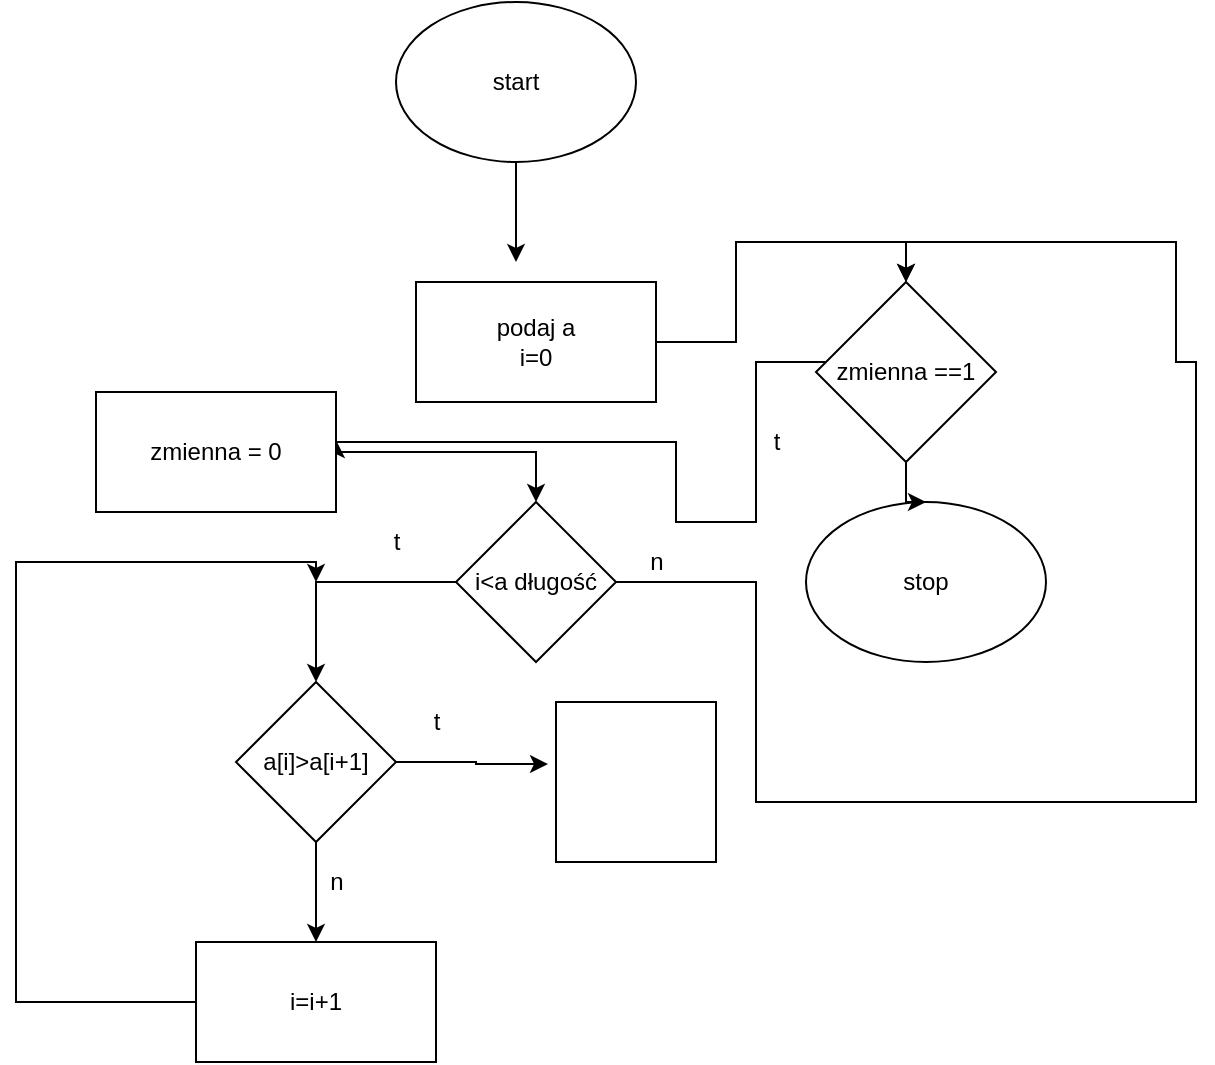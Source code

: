 <mxfile version="21.0.2" type="github">
  <diagram id="C5RBs43oDa-KdzZeNtuy" name="Page-1">
    <mxGraphModel dx="1434" dy="739" grid="1" gridSize="10" guides="1" tooltips="1" connect="1" arrows="1" fold="1" page="1" pageScale="1" pageWidth="827" pageHeight="1169" math="0" shadow="0">
      <root>
        <mxCell id="WIyWlLk6GJQsqaUBKTNV-0" />
        <mxCell id="WIyWlLk6GJQsqaUBKTNV-1" parent="WIyWlLk6GJQsqaUBKTNV-0" />
        <mxCell id="FHOsaMbQxQarzF194Whr-1" style="edgeStyle=orthogonalEdgeStyle;rounded=0;orthogonalLoop=1;jettySize=auto;html=1;" edge="1" parent="WIyWlLk6GJQsqaUBKTNV-1" source="FHOsaMbQxQarzF194Whr-0">
          <mxGeometry relative="1" as="geometry">
            <mxPoint x="390" y="220" as="targetPoint" />
          </mxGeometry>
        </mxCell>
        <mxCell id="FHOsaMbQxQarzF194Whr-0" value="start" style="ellipse;whiteSpace=wrap;html=1;" vertex="1" parent="WIyWlLk6GJQsqaUBKTNV-1">
          <mxGeometry x="330" y="90" width="120" height="80" as="geometry" />
        </mxCell>
        <mxCell id="FHOsaMbQxQarzF194Whr-18" style="edgeStyle=orthogonalEdgeStyle;rounded=0;orthogonalLoop=1;jettySize=auto;html=1;entryX=0.5;entryY=0;entryDx=0;entryDy=0;" edge="1" parent="WIyWlLk6GJQsqaUBKTNV-1" source="FHOsaMbQxQarzF194Whr-2" target="FHOsaMbQxQarzF194Whr-17">
          <mxGeometry relative="1" as="geometry" />
        </mxCell>
        <mxCell id="FHOsaMbQxQarzF194Whr-2" value="&lt;div&gt;podaj a&lt;/div&gt;&lt;div&gt;i=0&lt;br&gt;&lt;/div&gt;" style="rounded=0;whiteSpace=wrap;html=1;" vertex="1" parent="WIyWlLk6GJQsqaUBKTNV-1">
          <mxGeometry x="340" y="230" width="120" height="60" as="geometry" />
        </mxCell>
        <mxCell id="FHOsaMbQxQarzF194Whr-5" style="edgeStyle=orthogonalEdgeStyle;rounded=0;orthogonalLoop=1;jettySize=auto;html=1;" edge="1" parent="WIyWlLk6GJQsqaUBKTNV-1" source="FHOsaMbQxQarzF194Whr-3">
          <mxGeometry relative="1" as="geometry">
            <mxPoint x="290" y="430" as="targetPoint" />
            <Array as="points">
              <mxPoint x="290" y="380" />
            </Array>
          </mxGeometry>
        </mxCell>
        <mxCell id="FHOsaMbQxQarzF194Whr-22" style="edgeStyle=orthogonalEdgeStyle;rounded=0;orthogonalLoop=1;jettySize=auto;html=1;entryX=0.5;entryY=0;entryDx=0;entryDy=0;" edge="1" parent="WIyWlLk6GJQsqaUBKTNV-1" source="FHOsaMbQxQarzF194Whr-3" target="FHOsaMbQxQarzF194Whr-17">
          <mxGeometry relative="1" as="geometry">
            <mxPoint x="710" y="210" as="targetPoint" />
            <Array as="points">
              <mxPoint x="510" y="380" />
              <mxPoint x="510" y="490" />
              <mxPoint x="730" y="490" />
              <mxPoint x="730" y="270" />
              <mxPoint x="720" y="270" />
              <mxPoint x="720" y="210" />
              <mxPoint x="585" y="210" />
            </Array>
          </mxGeometry>
        </mxCell>
        <mxCell id="FHOsaMbQxQarzF194Whr-3" value="i&amp;lt;a długość " style="rhombus;whiteSpace=wrap;html=1;" vertex="1" parent="WIyWlLk6GJQsqaUBKTNV-1">
          <mxGeometry x="360" y="340" width="80" height="80" as="geometry" />
        </mxCell>
        <mxCell id="FHOsaMbQxQarzF194Whr-6" value="t" style="text;html=1;align=center;verticalAlign=middle;resizable=0;points=[];autosize=1;strokeColor=none;fillColor=none;" vertex="1" parent="WIyWlLk6GJQsqaUBKTNV-1">
          <mxGeometry x="315" y="345" width="30" height="30" as="geometry" />
        </mxCell>
        <mxCell id="FHOsaMbQxQarzF194Whr-8" style="edgeStyle=orthogonalEdgeStyle;rounded=0;orthogonalLoop=1;jettySize=auto;html=1;entryX=0.5;entryY=0;entryDx=0;entryDy=0;" edge="1" parent="WIyWlLk6GJQsqaUBKTNV-1" source="FHOsaMbQxQarzF194Whr-7" target="FHOsaMbQxQarzF194Whr-9">
          <mxGeometry relative="1" as="geometry">
            <mxPoint x="290" y="550" as="targetPoint" />
          </mxGeometry>
        </mxCell>
        <mxCell id="FHOsaMbQxQarzF194Whr-13" style="edgeStyle=orthogonalEdgeStyle;rounded=0;orthogonalLoop=1;jettySize=auto;html=1;entryX=-0.05;entryY=0.388;entryDx=0;entryDy=0;entryPerimeter=0;" edge="1" parent="WIyWlLk6GJQsqaUBKTNV-1" source="FHOsaMbQxQarzF194Whr-7" target="FHOsaMbQxQarzF194Whr-16">
          <mxGeometry relative="1" as="geometry">
            <mxPoint x="390" y="470" as="targetPoint" />
          </mxGeometry>
        </mxCell>
        <mxCell id="FHOsaMbQxQarzF194Whr-7" value="a[i]&amp;gt;a[i+1]" style="rhombus;whiteSpace=wrap;html=1;" vertex="1" parent="WIyWlLk6GJQsqaUBKTNV-1">
          <mxGeometry x="250" y="430" width="80" height="80" as="geometry" />
        </mxCell>
        <mxCell id="FHOsaMbQxQarzF194Whr-10" style="edgeStyle=orthogonalEdgeStyle;rounded=0;orthogonalLoop=1;jettySize=auto;html=1;" edge="1" parent="WIyWlLk6GJQsqaUBKTNV-1" source="FHOsaMbQxQarzF194Whr-9">
          <mxGeometry relative="1" as="geometry">
            <mxPoint x="290" y="380" as="targetPoint" />
            <Array as="points">
              <mxPoint x="140" y="590" />
              <mxPoint x="140" y="370" />
            </Array>
          </mxGeometry>
        </mxCell>
        <mxCell id="FHOsaMbQxQarzF194Whr-9" value="i=i+1" style="rounded=0;whiteSpace=wrap;html=1;" vertex="1" parent="WIyWlLk6GJQsqaUBKTNV-1">
          <mxGeometry x="230" y="560" width="120" height="60" as="geometry" />
        </mxCell>
        <mxCell id="FHOsaMbQxQarzF194Whr-11" value="stop" style="ellipse;whiteSpace=wrap;html=1;" vertex="1" parent="WIyWlLk6GJQsqaUBKTNV-1">
          <mxGeometry x="535" y="340" width="120" height="80" as="geometry" />
        </mxCell>
        <mxCell id="FHOsaMbQxQarzF194Whr-14" value="t" style="text;html=1;align=center;verticalAlign=middle;resizable=0;points=[];autosize=1;strokeColor=none;fillColor=none;" vertex="1" parent="WIyWlLk6GJQsqaUBKTNV-1">
          <mxGeometry x="335" y="435" width="30" height="30" as="geometry" />
        </mxCell>
        <mxCell id="FHOsaMbQxQarzF194Whr-15" value="n" style="text;html=1;align=center;verticalAlign=middle;resizable=0;points=[];autosize=1;strokeColor=none;fillColor=none;" vertex="1" parent="WIyWlLk6GJQsqaUBKTNV-1">
          <mxGeometry x="285" y="515" width="30" height="30" as="geometry" />
        </mxCell>
        <mxCell id="FHOsaMbQxQarzF194Whr-16" value="" style="whiteSpace=wrap;html=1;aspect=fixed;" vertex="1" parent="WIyWlLk6GJQsqaUBKTNV-1">
          <mxGeometry x="410" y="440" width="80" height="80" as="geometry" />
        </mxCell>
        <mxCell id="FHOsaMbQxQarzF194Whr-19" style="edgeStyle=orthogonalEdgeStyle;rounded=0;orthogonalLoop=1;jettySize=auto;html=1;entryX=1;entryY=0.4;entryDx=0;entryDy=0;entryPerimeter=0;" edge="1" parent="WIyWlLk6GJQsqaUBKTNV-1" source="FHOsaMbQxQarzF194Whr-17" target="FHOsaMbQxQarzF194Whr-24">
          <mxGeometry relative="1" as="geometry">
            <mxPoint x="400" y="310" as="targetPoint" />
            <Array as="points">
              <mxPoint x="510" y="270" />
              <mxPoint x="510" y="350" />
              <mxPoint x="470" y="350" />
              <mxPoint x="470" y="310" />
            </Array>
          </mxGeometry>
        </mxCell>
        <mxCell id="FHOsaMbQxQarzF194Whr-21" style="edgeStyle=orthogonalEdgeStyle;rounded=0;orthogonalLoop=1;jettySize=auto;html=1;" edge="1" parent="WIyWlLk6GJQsqaUBKTNV-1" source="FHOsaMbQxQarzF194Whr-17" target="FHOsaMbQxQarzF194Whr-11">
          <mxGeometry relative="1" as="geometry" />
        </mxCell>
        <mxCell id="FHOsaMbQxQarzF194Whr-17" value="zmienna ==1" style="rhombus;whiteSpace=wrap;html=1;" vertex="1" parent="WIyWlLk6GJQsqaUBKTNV-1">
          <mxGeometry x="540" y="230" width="90" height="90" as="geometry" />
        </mxCell>
        <mxCell id="FHOsaMbQxQarzF194Whr-20" value="t" style="text;html=1;align=center;verticalAlign=middle;resizable=0;points=[];autosize=1;strokeColor=none;fillColor=none;" vertex="1" parent="WIyWlLk6GJQsqaUBKTNV-1">
          <mxGeometry x="505" y="295" width="30" height="30" as="geometry" />
        </mxCell>
        <mxCell id="FHOsaMbQxQarzF194Whr-23" value="n" style="text;html=1;align=center;verticalAlign=middle;resizable=0;points=[];autosize=1;strokeColor=none;fillColor=none;" vertex="1" parent="WIyWlLk6GJQsqaUBKTNV-1">
          <mxGeometry x="445" y="355" width="30" height="30" as="geometry" />
        </mxCell>
        <mxCell id="FHOsaMbQxQarzF194Whr-26" style="edgeStyle=orthogonalEdgeStyle;rounded=0;orthogonalLoop=1;jettySize=auto;html=1;entryX=0.5;entryY=0;entryDx=0;entryDy=0;" edge="1" parent="WIyWlLk6GJQsqaUBKTNV-1" source="FHOsaMbQxQarzF194Whr-24" target="FHOsaMbQxQarzF194Whr-3">
          <mxGeometry relative="1" as="geometry" />
        </mxCell>
        <mxCell id="FHOsaMbQxQarzF194Whr-24" value="zmienna = 0" style="rounded=0;whiteSpace=wrap;html=1;" vertex="1" parent="WIyWlLk6GJQsqaUBKTNV-1">
          <mxGeometry x="180" y="285" width="120" height="60" as="geometry" />
        </mxCell>
      </root>
    </mxGraphModel>
  </diagram>
</mxfile>
